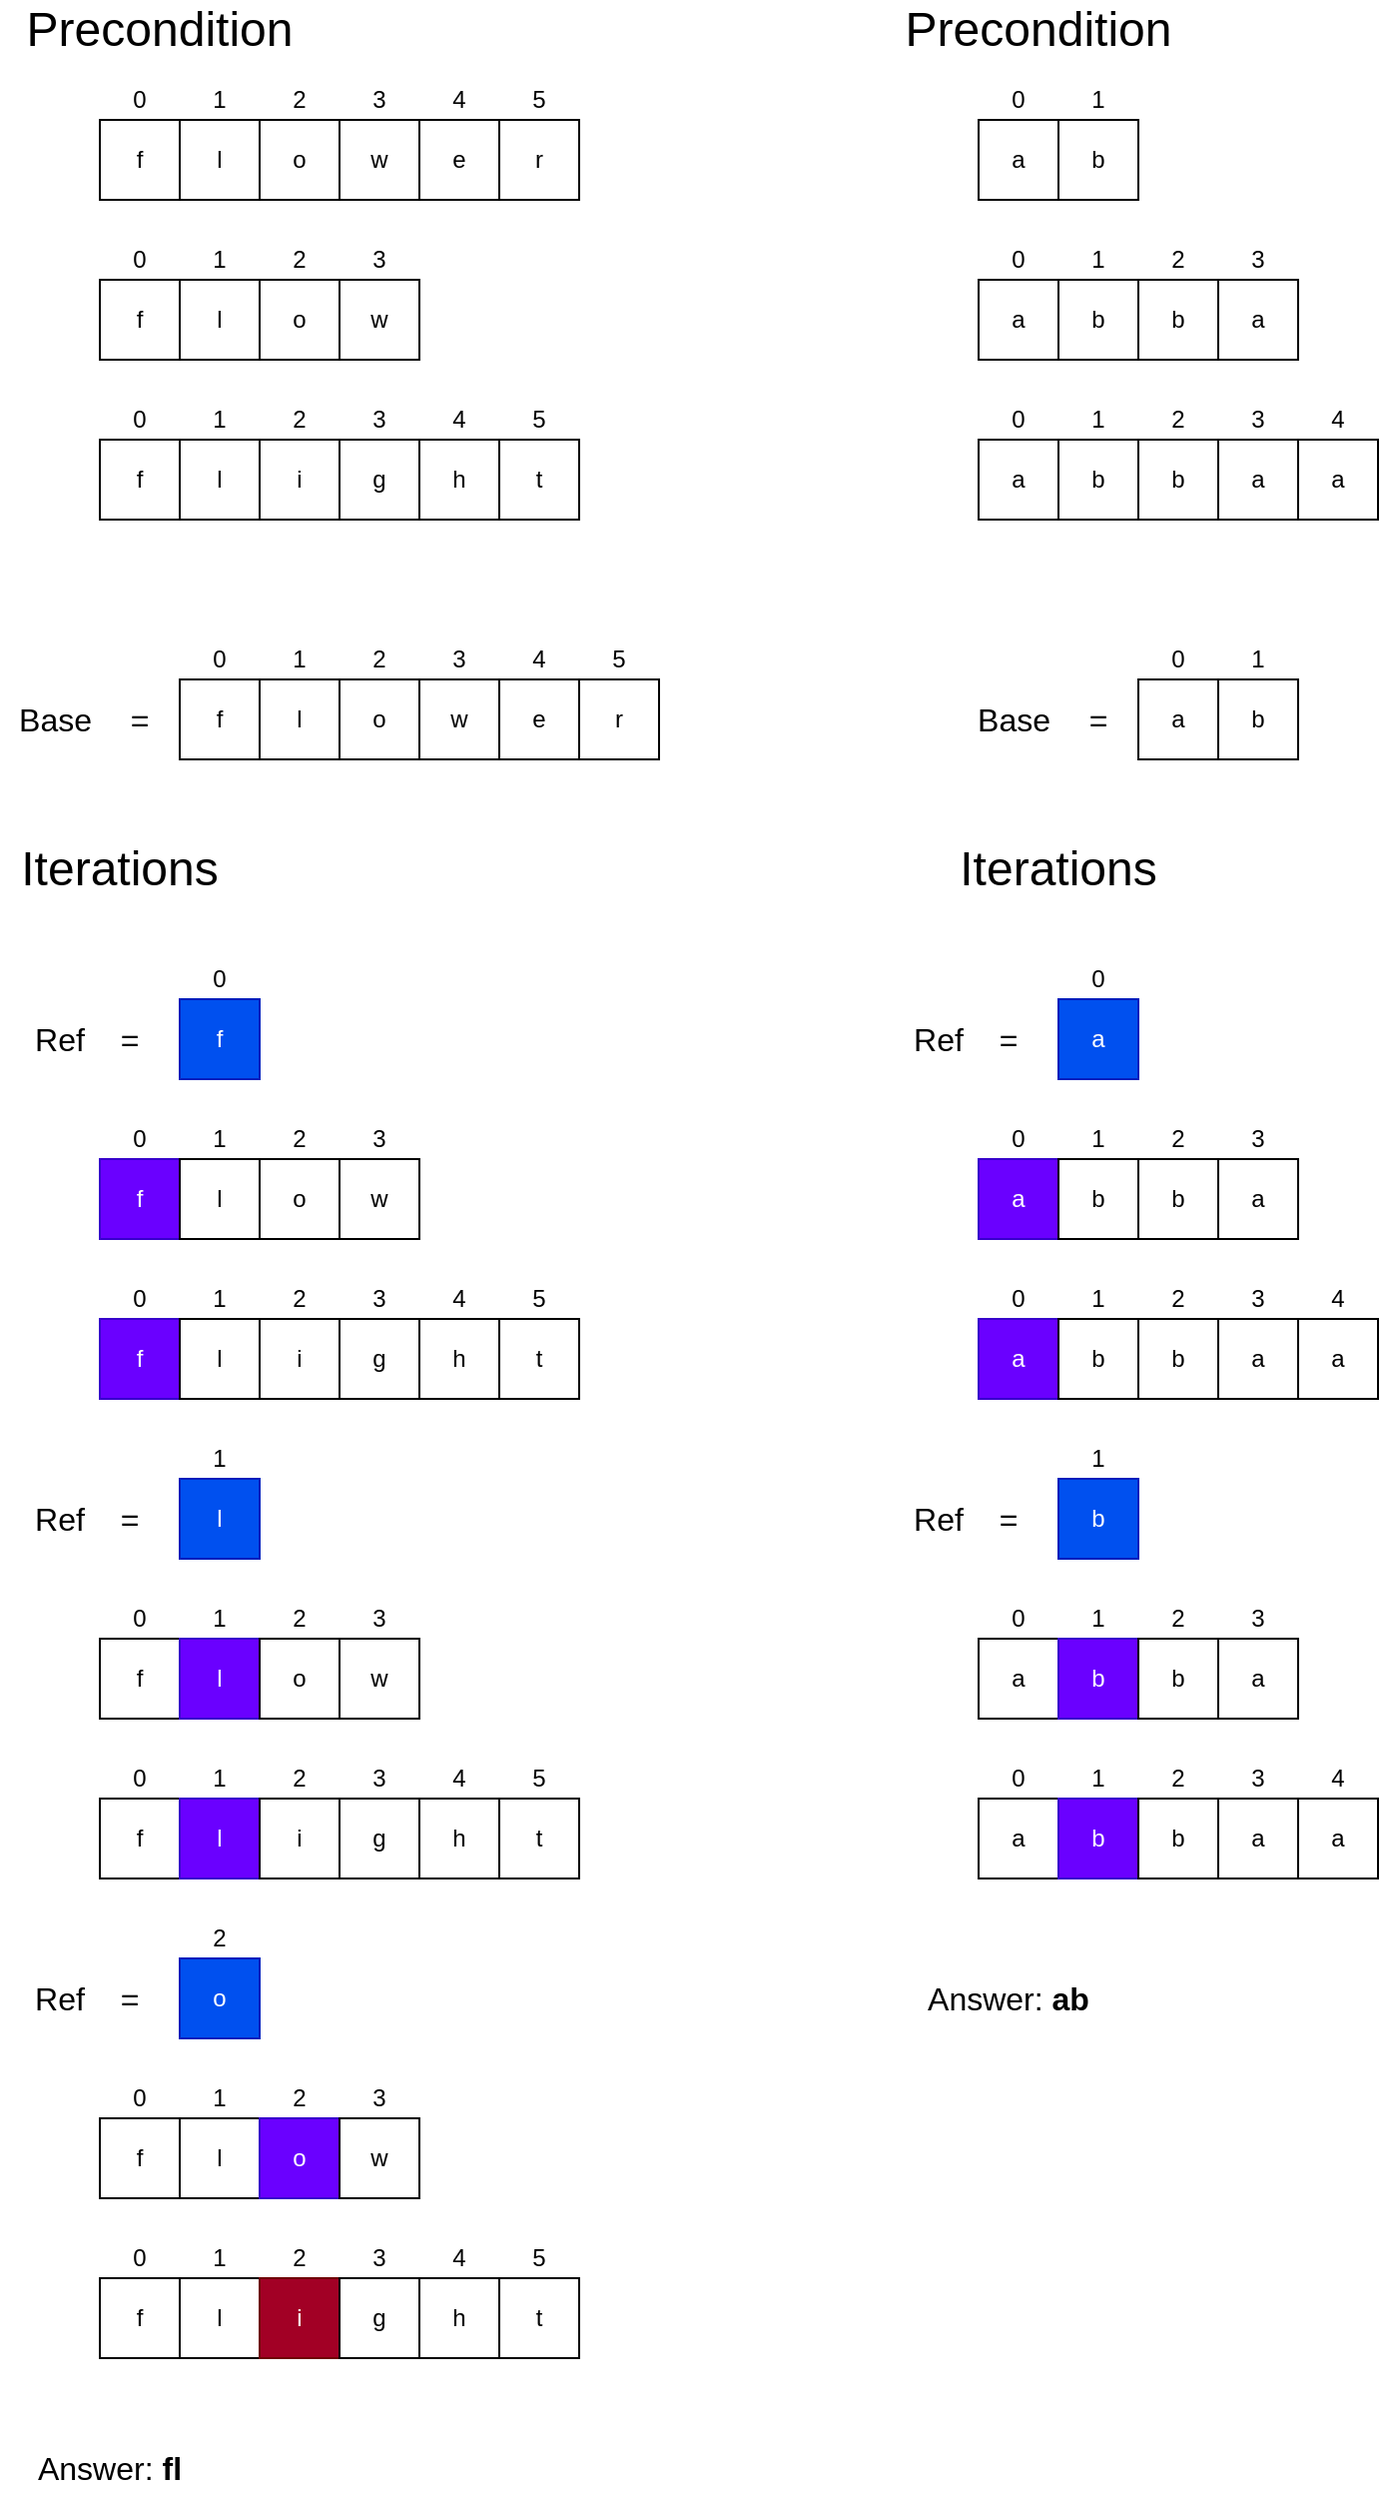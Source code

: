 <mxfile version="21.6.5" type="device">
  <diagram name="Page-1" id="6Na67LWV0MELjr47MTBg">
    <mxGraphModel dx="1943" dy="1204" grid="1" gridSize="10" guides="1" tooltips="1" connect="1" arrows="1" fold="1" page="1" pageScale="1" pageWidth="850" pageHeight="1100" math="0" shadow="0">
      <root>
        <mxCell id="0" />
        <mxCell id="1" parent="0" />
        <mxCell id="8J7csxlZRDV8EozmcMYc-1" value="f" style="rounded=0;whiteSpace=wrap;html=1;" vertex="1" parent="1">
          <mxGeometry x="80" y="80" width="40" height="40" as="geometry" />
        </mxCell>
        <mxCell id="8J7csxlZRDV8EozmcMYc-2" value="l" style="rounded=0;whiteSpace=wrap;html=1;" vertex="1" parent="1">
          <mxGeometry x="120" y="80" width="40" height="40" as="geometry" />
        </mxCell>
        <mxCell id="8J7csxlZRDV8EozmcMYc-3" value="o" style="rounded=0;whiteSpace=wrap;html=1;" vertex="1" parent="1">
          <mxGeometry x="160" y="80" width="40" height="40" as="geometry" />
        </mxCell>
        <mxCell id="8J7csxlZRDV8EozmcMYc-4" value="w" style="rounded=0;whiteSpace=wrap;html=1;" vertex="1" parent="1">
          <mxGeometry x="200" y="80" width="40" height="40" as="geometry" />
        </mxCell>
        <mxCell id="8J7csxlZRDV8EozmcMYc-5" value="e" style="rounded=0;whiteSpace=wrap;html=1;" vertex="1" parent="1">
          <mxGeometry x="240" y="80" width="40" height="40" as="geometry" />
        </mxCell>
        <mxCell id="8J7csxlZRDV8EozmcMYc-6" value="r" style="rounded=0;whiteSpace=wrap;html=1;" vertex="1" parent="1">
          <mxGeometry x="280" y="80" width="40" height="40" as="geometry" />
        </mxCell>
        <mxCell id="8J7csxlZRDV8EozmcMYc-7" value="f" style="rounded=0;whiteSpace=wrap;html=1;" vertex="1" parent="1">
          <mxGeometry x="80" y="160" width="40" height="40" as="geometry" />
        </mxCell>
        <mxCell id="8J7csxlZRDV8EozmcMYc-8" value="l" style="rounded=0;whiteSpace=wrap;html=1;" vertex="1" parent="1">
          <mxGeometry x="120" y="160" width="40" height="40" as="geometry" />
        </mxCell>
        <mxCell id="8J7csxlZRDV8EozmcMYc-9" value="o" style="rounded=0;whiteSpace=wrap;html=1;" vertex="1" parent="1">
          <mxGeometry x="160" y="160" width="40" height="40" as="geometry" />
        </mxCell>
        <mxCell id="8J7csxlZRDV8EozmcMYc-10" value="w" style="rounded=0;whiteSpace=wrap;html=1;" vertex="1" parent="1">
          <mxGeometry x="200" y="160" width="40" height="40" as="geometry" />
        </mxCell>
        <mxCell id="8J7csxlZRDV8EozmcMYc-11" value="f" style="rounded=0;whiteSpace=wrap;html=1;" vertex="1" parent="1">
          <mxGeometry x="80" y="240" width="40" height="40" as="geometry" />
        </mxCell>
        <mxCell id="8J7csxlZRDV8EozmcMYc-12" value="l" style="rounded=0;whiteSpace=wrap;html=1;" vertex="1" parent="1">
          <mxGeometry x="120" y="240" width="40" height="40" as="geometry" />
        </mxCell>
        <mxCell id="8J7csxlZRDV8EozmcMYc-13" value="i" style="rounded=0;whiteSpace=wrap;html=1;" vertex="1" parent="1">
          <mxGeometry x="160" y="240" width="40" height="40" as="geometry" />
        </mxCell>
        <mxCell id="8J7csxlZRDV8EozmcMYc-14" value="g" style="rounded=0;whiteSpace=wrap;html=1;" vertex="1" parent="1">
          <mxGeometry x="200" y="240" width="40" height="40" as="geometry" />
        </mxCell>
        <mxCell id="8J7csxlZRDV8EozmcMYc-15" value="h" style="rounded=0;whiteSpace=wrap;html=1;" vertex="1" parent="1">
          <mxGeometry x="240" y="240" width="40" height="40" as="geometry" />
        </mxCell>
        <mxCell id="8J7csxlZRDV8EozmcMYc-16" value="t" style="rounded=0;whiteSpace=wrap;html=1;" vertex="1" parent="1">
          <mxGeometry x="280" y="240" width="40" height="40" as="geometry" />
        </mxCell>
        <mxCell id="8J7csxlZRDV8EozmcMYc-17" value="0" style="text;html=1;strokeColor=none;fillColor=none;align=center;verticalAlign=middle;whiteSpace=wrap;rounded=0;" vertex="1" parent="1">
          <mxGeometry x="80" y="60" width="40" height="20" as="geometry" />
        </mxCell>
        <mxCell id="8J7csxlZRDV8EozmcMYc-19" value="1" style="text;html=1;strokeColor=none;fillColor=none;align=center;verticalAlign=middle;whiteSpace=wrap;rounded=0;" vertex="1" parent="1">
          <mxGeometry x="120" y="60" width="40" height="20" as="geometry" />
        </mxCell>
        <mxCell id="8J7csxlZRDV8EozmcMYc-20" value="2" style="text;html=1;strokeColor=none;fillColor=none;align=center;verticalAlign=middle;whiteSpace=wrap;rounded=0;" vertex="1" parent="1">
          <mxGeometry x="160" y="60" width="40" height="20" as="geometry" />
        </mxCell>
        <mxCell id="8J7csxlZRDV8EozmcMYc-21" value="3" style="text;html=1;strokeColor=none;fillColor=none;align=center;verticalAlign=middle;whiteSpace=wrap;rounded=0;" vertex="1" parent="1">
          <mxGeometry x="200" y="60" width="40" height="20" as="geometry" />
        </mxCell>
        <mxCell id="8J7csxlZRDV8EozmcMYc-22" value="4" style="text;html=1;strokeColor=none;fillColor=none;align=center;verticalAlign=middle;whiteSpace=wrap;rounded=0;" vertex="1" parent="1">
          <mxGeometry x="240" y="60" width="40" height="20" as="geometry" />
        </mxCell>
        <mxCell id="8J7csxlZRDV8EozmcMYc-23" value="5" style="text;html=1;strokeColor=none;fillColor=none;align=center;verticalAlign=middle;whiteSpace=wrap;rounded=0;" vertex="1" parent="1">
          <mxGeometry x="280" y="60" width="40" height="20" as="geometry" />
        </mxCell>
        <mxCell id="8J7csxlZRDV8EozmcMYc-24" value="0" style="text;html=1;strokeColor=none;fillColor=none;align=center;verticalAlign=middle;whiteSpace=wrap;rounded=0;" vertex="1" parent="1">
          <mxGeometry x="80" y="140" width="40" height="20" as="geometry" />
        </mxCell>
        <mxCell id="8J7csxlZRDV8EozmcMYc-25" value="1" style="text;html=1;strokeColor=none;fillColor=none;align=center;verticalAlign=middle;whiteSpace=wrap;rounded=0;" vertex="1" parent="1">
          <mxGeometry x="120" y="140" width="40" height="20" as="geometry" />
        </mxCell>
        <mxCell id="8J7csxlZRDV8EozmcMYc-26" value="2" style="text;html=1;strokeColor=none;fillColor=none;align=center;verticalAlign=middle;whiteSpace=wrap;rounded=0;" vertex="1" parent="1">
          <mxGeometry x="160" y="140" width="40" height="20" as="geometry" />
        </mxCell>
        <mxCell id="8J7csxlZRDV8EozmcMYc-27" value="3" style="text;html=1;strokeColor=none;fillColor=none;align=center;verticalAlign=middle;whiteSpace=wrap;rounded=0;" vertex="1" parent="1">
          <mxGeometry x="200" y="140" width="40" height="20" as="geometry" />
        </mxCell>
        <mxCell id="8J7csxlZRDV8EozmcMYc-29" value="0" style="text;html=1;strokeColor=none;fillColor=none;align=center;verticalAlign=middle;whiteSpace=wrap;rounded=0;" vertex="1" parent="1">
          <mxGeometry x="80" y="220" width="40" height="20" as="geometry" />
        </mxCell>
        <mxCell id="8J7csxlZRDV8EozmcMYc-30" value="1" style="text;html=1;strokeColor=none;fillColor=none;align=center;verticalAlign=middle;whiteSpace=wrap;rounded=0;" vertex="1" parent="1">
          <mxGeometry x="120" y="220" width="40" height="20" as="geometry" />
        </mxCell>
        <mxCell id="8J7csxlZRDV8EozmcMYc-31" value="2" style="text;html=1;strokeColor=none;fillColor=none;align=center;verticalAlign=middle;whiteSpace=wrap;rounded=0;" vertex="1" parent="1">
          <mxGeometry x="160" y="220" width="40" height="20" as="geometry" />
        </mxCell>
        <mxCell id="8J7csxlZRDV8EozmcMYc-32" value="3" style="text;html=1;strokeColor=none;fillColor=none;align=center;verticalAlign=middle;whiteSpace=wrap;rounded=0;" vertex="1" parent="1">
          <mxGeometry x="200" y="220" width="40" height="20" as="geometry" />
        </mxCell>
        <mxCell id="8J7csxlZRDV8EozmcMYc-33" value="4" style="text;html=1;strokeColor=none;fillColor=none;align=center;verticalAlign=middle;whiteSpace=wrap;rounded=0;" vertex="1" parent="1">
          <mxGeometry x="240" y="220" width="40" height="20" as="geometry" />
        </mxCell>
        <mxCell id="8J7csxlZRDV8EozmcMYc-34" value="5" style="text;html=1;strokeColor=none;fillColor=none;align=center;verticalAlign=middle;whiteSpace=wrap;rounded=0;" vertex="1" parent="1">
          <mxGeometry x="280" y="220" width="40" height="20" as="geometry" />
        </mxCell>
        <mxCell id="8J7csxlZRDV8EozmcMYc-35" value="Precondition" style="text;html=1;strokeColor=none;fillColor=none;align=center;verticalAlign=middle;whiteSpace=wrap;rounded=0;fontSize=24;" vertex="1" parent="1">
          <mxGeometry x="80" y="20" width="60" height="30" as="geometry" />
        </mxCell>
        <mxCell id="8J7csxlZRDV8EozmcMYc-36" value="Base&amp;nbsp;" style="text;html=1;strokeColor=none;fillColor=none;align=center;verticalAlign=middle;whiteSpace=wrap;rounded=0;fontSize=16;" vertex="1" parent="1">
          <mxGeometry x="30" y="365" width="60" height="30" as="geometry" />
        </mxCell>
        <mxCell id="8J7csxlZRDV8EozmcMYc-37" value="f" style="rounded=0;whiteSpace=wrap;html=1;" vertex="1" parent="1">
          <mxGeometry x="120" y="360" width="40" height="40" as="geometry" />
        </mxCell>
        <mxCell id="8J7csxlZRDV8EozmcMYc-38" value="l" style="rounded=0;whiteSpace=wrap;html=1;" vertex="1" parent="1">
          <mxGeometry x="160" y="360" width="40" height="40" as="geometry" />
        </mxCell>
        <mxCell id="8J7csxlZRDV8EozmcMYc-39" value="o" style="rounded=0;whiteSpace=wrap;html=1;" vertex="1" parent="1">
          <mxGeometry x="200" y="360" width="40" height="40" as="geometry" />
        </mxCell>
        <mxCell id="8J7csxlZRDV8EozmcMYc-40" value="w" style="rounded=0;whiteSpace=wrap;html=1;" vertex="1" parent="1">
          <mxGeometry x="240" y="360" width="40" height="40" as="geometry" />
        </mxCell>
        <mxCell id="8J7csxlZRDV8EozmcMYc-41" value="e" style="rounded=0;whiteSpace=wrap;html=1;" vertex="1" parent="1">
          <mxGeometry x="280" y="360" width="40" height="40" as="geometry" />
        </mxCell>
        <mxCell id="8J7csxlZRDV8EozmcMYc-42" value="r" style="rounded=0;whiteSpace=wrap;html=1;" vertex="1" parent="1">
          <mxGeometry x="320" y="360" width="40" height="40" as="geometry" />
        </mxCell>
        <mxCell id="8J7csxlZRDV8EozmcMYc-43" value="0" style="text;html=1;strokeColor=none;fillColor=none;align=center;verticalAlign=middle;whiteSpace=wrap;rounded=0;" vertex="1" parent="1">
          <mxGeometry x="120" y="340" width="40" height="20" as="geometry" />
        </mxCell>
        <mxCell id="8J7csxlZRDV8EozmcMYc-44" value="1" style="text;html=1;strokeColor=none;fillColor=none;align=center;verticalAlign=middle;whiteSpace=wrap;rounded=0;" vertex="1" parent="1">
          <mxGeometry x="160" y="340" width="40" height="20" as="geometry" />
        </mxCell>
        <mxCell id="8J7csxlZRDV8EozmcMYc-45" value="2" style="text;html=1;strokeColor=none;fillColor=none;align=center;verticalAlign=middle;whiteSpace=wrap;rounded=0;" vertex="1" parent="1">
          <mxGeometry x="200" y="340" width="40" height="20" as="geometry" />
        </mxCell>
        <mxCell id="8J7csxlZRDV8EozmcMYc-46" value="3" style="text;html=1;strokeColor=none;fillColor=none;align=center;verticalAlign=middle;whiteSpace=wrap;rounded=0;" vertex="1" parent="1">
          <mxGeometry x="240" y="340" width="40" height="20" as="geometry" />
        </mxCell>
        <mxCell id="8J7csxlZRDV8EozmcMYc-47" value="4" style="text;html=1;strokeColor=none;fillColor=none;align=center;verticalAlign=middle;whiteSpace=wrap;rounded=0;" vertex="1" parent="1">
          <mxGeometry x="280" y="340" width="40" height="20" as="geometry" />
        </mxCell>
        <mxCell id="8J7csxlZRDV8EozmcMYc-48" value="5" style="text;html=1;strokeColor=none;fillColor=none;align=center;verticalAlign=middle;whiteSpace=wrap;rounded=0;" vertex="1" parent="1">
          <mxGeometry x="320" y="340" width="40" height="20" as="geometry" />
        </mxCell>
        <mxCell id="8J7csxlZRDV8EozmcMYc-49" value="=" style="text;html=1;strokeColor=none;fillColor=none;align=center;verticalAlign=middle;whiteSpace=wrap;rounded=0;fontSize=16;" vertex="1" parent="1">
          <mxGeometry x="80" y="365" width="40" height="30" as="geometry" />
        </mxCell>
        <mxCell id="8J7csxlZRDV8EozmcMYc-50" value="Iterations" style="text;html=1;strokeColor=none;fillColor=none;align=center;verticalAlign=middle;whiteSpace=wrap;rounded=0;fontSize=24;" vertex="1" parent="1">
          <mxGeometry x="60" y="440" width="60" height="30" as="geometry" />
        </mxCell>
        <mxCell id="8J7csxlZRDV8EozmcMYc-51" value="f" style="rounded=0;whiteSpace=wrap;html=1;fillColor=#6a00ff;fontColor=#ffffff;strokeColor=#3700CC;" vertex="1" parent="1">
          <mxGeometry x="80" y="600" width="40" height="40" as="geometry" />
        </mxCell>
        <mxCell id="8J7csxlZRDV8EozmcMYc-52" value="l" style="rounded=0;whiteSpace=wrap;html=1;" vertex="1" parent="1">
          <mxGeometry x="120" y="600" width="40" height="40" as="geometry" />
        </mxCell>
        <mxCell id="8J7csxlZRDV8EozmcMYc-53" value="o" style="rounded=0;whiteSpace=wrap;html=1;" vertex="1" parent="1">
          <mxGeometry x="160" y="600" width="40" height="40" as="geometry" />
        </mxCell>
        <mxCell id="8J7csxlZRDV8EozmcMYc-54" value="w" style="rounded=0;whiteSpace=wrap;html=1;" vertex="1" parent="1">
          <mxGeometry x="200" y="600" width="40" height="40" as="geometry" />
        </mxCell>
        <mxCell id="8J7csxlZRDV8EozmcMYc-55" value="f" style="rounded=0;whiteSpace=wrap;html=1;fillColor=#6a00ff;fontColor=#ffffff;strokeColor=#3700CC;" vertex="1" parent="1">
          <mxGeometry x="80" y="680" width="40" height="40" as="geometry" />
        </mxCell>
        <mxCell id="8J7csxlZRDV8EozmcMYc-56" value="l" style="rounded=0;whiteSpace=wrap;html=1;" vertex="1" parent="1">
          <mxGeometry x="120" y="680" width="40" height="40" as="geometry" />
        </mxCell>
        <mxCell id="8J7csxlZRDV8EozmcMYc-57" value="i" style="rounded=0;whiteSpace=wrap;html=1;" vertex="1" parent="1">
          <mxGeometry x="160" y="680" width="40" height="40" as="geometry" />
        </mxCell>
        <mxCell id="8J7csxlZRDV8EozmcMYc-58" value="g" style="rounded=0;whiteSpace=wrap;html=1;" vertex="1" parent="1">
          <mxGeometry x="200" y="680" width="40" height="40" as="geometry" />
        </mxCell>
        <mxCell id="8J7csxlZRDV8EozmcMYc-59" value="h" style="rounded=0;whiteSpace=wrap;html=1;" vertex="1" parent="1">
          <mxGeometry x="240" y="680" width="40" height="40" as="geometry" />
        </mxCell>
        <mxCell id="8J7csxlZRDV8EozmcMYc-60" value="t" style="rounded=0;whiteSpace=wrap;html=1;" vertex="1" parent="1">
          <mxGeometry x="280" y="680" width="40" height="40" as="geometry" />
        </mxCell>
        <mxCell id="8J7csxlZRDV8EozmcMYc-61" value="0" style="text;html=1;align=center;verticalAlign=middle;whiteSpace=wrap;rounded=0;" vertex="1" parent="1">
          <mxGeometry x="80" y="580" width="40" height="20" as="geometry" />
        </mxCell>
        <mxCell id="8J7csxlZRDV8EozmcMYc-62" value="1" style="text;html=1;strokeColor=none;fillColor=none;align=center;verticalAlign=middle;whiteSpace=wrap;rounded=0;" vertex="1" parent="1">
          <mxGeometry x="120" y="580" width="40" height="20" as="geometry" />
        </mxCell>
        <mxCell id="8J7csxlZRDV8EozmcMYc-63" value="2" style="text;html=1;strokeColor=none;fillColor=none;align=center;verticalAlign=middle;whiteSpace=wrap;rounded=0;" vertex="1" parent="1">
          <mxGeometry x="160" y="580" width="40" height="20" as="geometry" />
        </mxCell>
        <mxCell id="8J7csxlZRDV8EozmcMYc-64" value="3" style="text;html=1;strokeColor=none;fillColor=none;align=center;verticalAlign=middle;whiteSpace=wrap;rounded=0;" vertex="1" parent="1">
          <mxGeometry x="200" y="580" width="40" height="20" as="geometry" />
        </mxCell>
        <mxCell id="8J7csxlZRDV8EozmcMYc-65" value="0" style="text;html=1;align=center;verticalAlign=middle;whiteSpace=wrap;rounded=0;" vertex="1" parent="1">
          <mxGeometry x="80" y="660" width="40" height="20" as="geometry" />
        </mxCell>
        <mxCell id="8J7csxlZRDV8EozmcMYc-66" value="1" style="text;html=1;strokeColor=none;fillColor=none;align=center;verticalAlign=middle;whiteSpace=wrap;rounded=0;" vertex="1" parent="1">
          <mxGeometry x="120" y="660" width="40" height="20" as="geometry" />
        </mxCell>
        <mxCell id="8J7csxlZRDV8EozmcMYc-67" value="2" style="text;html=1;strokeColor=none;fillColor=none;align=center;verticalAlign=middle;whiteSpace=wrap;rounded=0;" vertex="1" parent="1">
          <mxGeometry x="160" y="660" width="40" height="20" as="geometry" />
        </mxCell>
        <mxCell id="8J7csxlZRDV8EozmcMYc-68" value="3" style="text;html=1;strokeColor=none;fillColor=none;align=center;verticalAlign=middle;whiteSpace=wrap;rounded=0;" vertex="1" parent="1">
          <mxGeometry x="200" y="660" width="40" height="20" as="geometry" />
        </mxCell>
        <mxCell id="8J7csxlZRDV8EozmcMYc-69" value="4" style="text;html=1;strokeColor=none;fillColor=none;align=center;verticalAlign=middle;whiteSpace=wrap;rounded=0;" vertex="1" parent="1">
          <mxGeometry x="240" y="660" width="40" height="20" as="geometry" />
        </mxCell>
        <mxCell id="8J7csxlZRDV8EozmcMYc-70" value="5" style="text;html=1;strokeColor=none;fillColor=none;align=center;verticalAlign=middle;whiteSpace=wrap;rounded=0;" vertex="1" parent="1">
          <mxGeometry x="280" y="660" width="40" height="20" as="geometry" />
        </mxCell>
        <mxCell id="8J7csxlZRDV8EozmcMYc-71" value="f" style="rounded=0;whiteSpace=wrap;html=1;fillColor=#0050ef;fontColor=#ffffff;strokeColor=#001DBC;" vertex="1" parent="1">
          <mxGeometry x="120" y="520" width="40" height="40" as="geometry" />
        </mxCell>
        <mxCell id="8J7csxlZRDV8EozmcMYc-72" value="Ref" style="text;html=1;strokeColor=none;fillColor=none;align=center;verticalAlign=middle;whiteSpace=wrap;rounded=0;fontSize=16;" vertex="1" parent="1">
          <mxGeometry x="30" y="525" width="60" height="30" as="geometry" />
        </mxCell>
        <mxCell id="8J7csxlZRDV8EozmcMYc-73" value="=" style="text;html=1;strokeColor=none;fillColor=none;align=center;verticalAlign=middle;whiteSpace=wrap;rounded=0;fontSize=16;" vertex="1" parent="1">
          <mxGeometry x="70" y="525" width="50" height="30" as="geometry" />
        </mxCell>
        <mxCell id="8J7csxlZRDV8EozmcMYc-75" value="f" style="rounded=0;whiteSpace=wrap;html=1;" vertex="1" parent="1">
          <mxGeometry x="80" y="840" width="40" height="40" as="geometry" />
        </mxCell>
        <mxCell id="8J7csxlZRDV8EozmcMYc-76" value="l" style="rounded=0;whiteSpace=wrap;html=1;fillColor=#6a00ff;fontColor=#ffffff;strokeColor=#3700CC;" vertex="1" parent="1">
          <mxGeometry x="120" y="840" width="40" height="40" as="geometry" />
        </mxCell>
        <mxCell id="8J7csxlZRDV8EozmcMYc-77" value="o" style="rounded=0;whiteSpace=wrap;html=1;" vertex="1" parent="1">
          <mxGeometry x="160" y="840" width="40" height="40" as="geometry" />
        </mxCell>
        <mxCell id="8J7csxlZRDV8EozmcMYc-78" value="w" style="rounded=0;whiteSpace=wrap;html=1;" vertex="1" parent="1">
          <mxGeometry x="200" y="840" width="40" height="40" as="geometry" />
        </mxCell>
        <mxCell id="8J7csxlZRDV8EozmcMYc-79" value="f" style="rounded=0;whiteSpace=wrap;html=1;" vertex="1" parent="1">
          <mxGeometry x="80" y="920" width="40" height="40" as="geometry" />
        </mxCell>
        <mxCell id="8J7csxlZRDV8EozmcMYc-80" value="l" style="rounded=0;whiteSpace=wrap;html=1;fillColor=#6a00ff;fontColor=#ffffff;strokeColor=#3700CC;" vertex="1" parent="1">
          <mxGeometry x="120" y="920" width="40" height="40" as="geometry" />
        </mxCell>
        <mxCell id="8J7csxlZRDV8EozmcMYc-81" value="i" style="rounded=0;whiteSpace=wrap;html=1;" vertex="1" parent="1">
          <mxGeometry x="160" y="920" width="40" height="40" as="geometry" />
        </mxCell>
        <mxCell id="8J7csxlZRDV8EozmcMYc-82" value="g" style="rounded=0;whiteSpace=wrap;html=1;" vertex="1" parent="1">
          <mxGeometry x="200" y="920" width="40" height="40" as="geometry" />
        </mxCell>
        <mxCell id="8J7csxlZRDV8EozmcMYc-83" value="h" style="rounded=0;whiteSpace=wrap;html=1;" vertex="1" parent="1">
          <mxGeometry x="240" y="920" width="40" height="40" as="geometry" />
        </mxCell>
        <mxCell id="8J7csxlZRDV8EozmcMYc-84" value="t" style="rounded=0;whiteSpace=wrap;html=1;" vertex="1" parent="1">
          <mxGeometry x="280" y="920" width="40" height="40" as="geometry" />
        </mxCell>
        <mxCell id="8J7csxlZRDV8EozmcMYc-85" value="0" style="text;html=1;align=center;verticalAlign=middle;whiteSpace=wrap;rounded=0;" vertex="1" parent="1">
          <mxGeometry x="80" y="820" width="40" height="20" as="geometry" />
        </mxCell>
        <mxCell id="8J7csxlZRDV8EozmcMYc-86" value="1" style="text;html=1;strokeColor=none;fillColor=none;align=center;verticalAlign=middle;whiteSpace=wrap;rounded=0;" vertex="1" parent="1">
          <mxGeometry x="120" y="820" width="40" height="20" as="geometry" />
        </mxCell>
        <mxCell id="8J7csxlZRDV8EozmcMYc-87" value="2" style="text;html=1;strokeColor=none;fillColor=none;align=center;verticalAlign=middle;whiteSpace=wrap;rounded=0;" vertex="1" parent="1">
          <mxGeometry x="160" y="820" width="40" height="20" as="geometry" />
        </mxCell>
        <mxCell id="8J7csxlZRDV8EozmcMYc-88" value="3" style="text;html=1;strokeColor=none;fillColor=none;align=center;verticalAlign=middle;whiteSpace=wrap;rounded=0;" vertex="1" parent="1">
          <mxGeometry x="200" y="820" width="40" height="20" as="geometry" />
        </mxCell>
        <mxCell id="8J7csxlZRDV8EozmcMYc-89" value="0" style="text;html=1;align=center;verticalAlign=middle;whiteSpace=wrap;rounded=0;" vertex="1" parent="1">
          <mxGeometry x="80" y="900" width="40" height="20" as="geometry" />
        </mxCell>
        <mxCell id="8J7csxlZRDV8EozmcMYc-90" value="1" style="text;html=1;strokeColor=none;fillColor=none;align=center;verticalAlign=middle;whiteSpace=wrap;rounded=0;" vertex="1" parent="1">
          <mxGeometry x="120" y="900" width="40" height="20" as="geometry" />
        </mxCell>
        <mxCell id="8J7csxlZRDV8EozmcMYc-91" value="2" style="text;html=1;strokeColor=none;fillColor=none;align=center;verticalAlign=middle;whiteSpace=wrap;rounded=0;" vertex="1" parent="1">
          <mxGeometry x="160" y="900" width="40" height="20" as="geometry" />
        </mxCell>
        <mxCell id="8J7csxlZRDV8EozmcMYc-92" value="3" style="text;html=1;strokeColor=none;fillColor=none;align=center;verticalAlign=middle;whiteSpace=wrap;rounded=0;" vertex="1" parent="1">
          <mxGeometry x="200" y="900" width="40" height="20" as="geometry" />
        </mxCell>
        <mxCell id="8J7csxlZRDV8EozmcMYc-93" value="4" style="text;html=1;strokeColor=none;fillColor=none;align=center;verticalAlign=middle;whiteSpace=wrap;rounded=0;" vertex="1" parent="1">
          <mxGeometry x="240" y="900" width="40" height="20" as="geometry" />
        </mxCell>
        <mxCell id="8J7csxlZRDV8EozmcMYc-94" value="5" style="text;html=1;strokeColor=none;fillColor=none;align=center;verticalAlign=middle;whiteSpace=wrap;rounded=0;" vertex="1" parent="1">
          <mxGeometry x="280" y="900" width="40" height="20" as="geometry" />
        </mxCell>
        <mxCell id="8J7csxlZRDV8EozmcMYc-95" value="l" style="rounded=0;whiteSpace=wrap;html=1;fillColor=#0050ef;strokeColor=#001DBC;fontColor=#ffffff;" vertex="1" parent="1">
          <mxGeometry x="120" y="760" width="40" height="40" as="geometry" />
        </mxCell>
        <mxCell id="8J7csxlZRDV8EozmcMYc-96" value="Ref" style="text;html=1;strokeColor=none;fillColor=none;align=center;verticalAlign=middle;whiteSpace=wrap;rounded=0;fontSize=16;" vertex="1" parent="1">
          <mxGeometry x="30" y="765" width="60" height="30" as="geometry" />
        </mxCell>
        <mxCell id="8J7csxlZRDV8EozmcMYc-97" value="=" style="text;html=1;strokeColor=none;fillColor=none;align=center;verticalAlign=middle;whiteSpace=wrap;rounded=0;fontSize=16;" vertex="1" parent="1">
          <mxGeometry x="70" y="765" width="50" height="30" as="geometry" />
        </mxCell>
        <mxCell id="8J7csxlZRDV8EozmcMYc-98" value="0" style="text;html=1;strokeColor=none;fillColor=none;align=center;verticalAlign=middle;whiteSpace=wrap;rounded=0;" vertex="1" parent="1">
          <mxGeometry x="120" y="500" width="40" height="20" as="geometry" />
        </mxCell>
        <mxCell id="8J7csxlZRDV8EozmcMYc-99" value="1" style="text;html=1;strokeColor=none;fillColor=none;align=center;verticalAlign=middle;whiteSpace=wrap;rounded=0;" vertex="1" parent="1">
          <mxGeometry x="120" y="740" width="40" height="20" as="geometry" />
        </mxCell>
        <mxCell id="8J7csxlZRDV8EozmcMYc-100" value="f" style="rounded=0;whiteSpace=wrap;html=1;" vertex="1" parent="1">
          <mxGeometry x="80" y="1080" width="40" height="40" as="geometry" />
        </mxCell>
        <mxCell id="8J7csxlZRDV8EozmcMYc-101" value="l" style="rounded=0;whiteSpace=wrap;html=1;" vertex="1" parent="1">
          <mxGeometry x="120" y="1080" width="40" height="40" as="geometry" />
        </mxCell>
        <mxCell id="8J7csxlZRDV8EozmcMYc-102" value="o" style="rounded=0;whiteSpace=wrap;html=1;fillColor=#6a00ff;fontColor=#ffffff;strokeColor=#3700CC;" vertex="1" parent="1">
          <mxGeometry x="160" y="1080" width="40" height="40" as="geometry" />
        </mxCell>
        <mxCell id="8J7csxlZRDV8EozmcMYc-103" value="w" style="rounded=0;whiteSpace=wrap;html=1;" vertex="1" parent="1">
          <mxGeometry x="200" y="1080" width="40" height="40" as="geometry" />
        </mxCell>
        <mxCell id="8J7csxlZRDV8EozmcMYc-104" value="f" style="rounded=0;whiteSpace=wrap;html=1;" vertex="1" parent="1">
          <mxGeometry x="80" y="1160" width="40" height="40" as="geometry" />
        </mxCell>
        <mxCell id="8J7csxlZRDV8EozmcMYc-105" value="l" style="rounded=0;whiteSpace=wrap;html=1;" vertex="1" parent="1">
          <mxGeometry x="120" y="1160" width="40" height="40" as="geometry" />
        </mxCell>
        <mxCell id="8J7csxlZRDV8EozmcMYc-106" value="i" style="rounded=0;whiteSpace=wrap;html=1;fillColor=#a20025;fontColor=#ffffff;strokeColor=#6F0000;" vertex="1" parent="1">
          <mxGeometry x="160" y="1160" width="40" height="40" as="geometry" />
        </mxCell>
        <mxCell id="8J7csxlZRDV8EozmcMYc-107" value="g" style="rounded=0;whiteSpace=wrap;html=1;" vertex="1" parent="1">
          <mxGeometry x="200" y="1160" width="40" height="40" as="geometry" />
        </mxCell>
        <mxCell id="8J7csxlZRDV8EozmcMYc-108" value="h" style="rounded=0;whiteSpace=wrap;html=1;" vertex="1" parent="1">
          <mxGeometry x="240" y="1160" width="40" height="40" as="geometry" />
        </mxCell>
        <mxCell id="8J7csxlZRDV8EozmcMYc-109" value="t" style="rounded=0;whiteSpace=wrap;html=1;" vertex="1" parent="1">
          <mxGeometry x="280" y="1160" width="40" height="40" as="geometry" />
        </mxCell>
        <mxCell id="8J7csxlZRDV8EozmcMYc-110" value="0" style="text;html=1;align=center;verticalAlign=middle;whiteSpace=wrap;rounded=0;" vertex="1" parent="1">
          <mxGeometry x="80" y="1060" width="40" height="20" as="geometry" />
        </mxCell>
        <mxCell id="8J7csxlZRDV8EozmcMYc-111" value="1" style="text;html=1;strokeColor=none;fillColor=none;align=center;verticalAlign=middle;whiteSpace=wrap;rounded=0;" vertex="1" parent="1">
          <mxGeometry x="120" y="1060" width="40" height="20" as="geometry" />
        </mxCell>
        <mxCell id="8J7csxlZRDV8EozmcMYc-112" value="2" style="text;html=1;strokeColor=none;fillColor=none;align=center;verticalAlign=middle;whiteSpace=wrap;rounded=0;" vertex="1" parent="1">
          <mxGeometry x="160" y="1060" width="40" height="20" as="geometry" />
        </mxCell>
        <mxCell id="8J7csxlZRDV8EozmcMYc-113" value="3" style="text;html=1;strokeColor=none;fillColor=none;align=center;verticalAlign=middle;whiteSpace=wrap;rounded=0;" vertex="1" parent="1">
          <mxGeometry x="200" y="1060" width="40" height="20" as="geometry" />
        </mxCell>
        <mxCell id="8J7csxlZRDV8EozmcMYc-114" value="0" style="text;html=1;align=center;verticalAlign=middle;whiteSpace=wrap;rounded=0;" vertex="1" parent="1">
          <mxGeometry x="80" y="1140" width="40" height="20" as="geometry" />
        </mxCell>
        <mxCell id="8J7csxlZRDV8EozmcMYc-115" value="1" style="text;html=1;strokeColor=none;fillColor=none;align=center;verticalAlign=middle;whiteSpace=wrap;rounded=0;" vertex="1" parent="1">
          <mxGeometry x="120" y="1140" width="40" height="20" as="geometry" />
        </mxCell>
        <mxCell id="8J7csxlZRDV8EozmcMYc-116" value="2" style="text;html=1;strokeColor=none;fillColor=none;align=center;verticalAlign=middle;whiteSpace=wrap;rounded=0;" vertex="1" parent="1">
          <mxGeometry x="160" y="1140" width="40" height="20" as="geometry" />
        </mxCell>
        <mxCell id="8J7csxlZRDV8EozmcMYc-117" value="3" style="text;html=1;strokeColor=none;fillColor=none;align=center;verticalAlign=middle;whiteSpace=wrap;rounded=0;" vertex="1" parent="1">
          <mxGeometry x="200" y="1140" width="40" height="20" as="geometry" />
        </mxCell>
        <mxCell id="8J7csxlZRDV8EozmcMYc-118" value="4" style="text;html=1;strokeColor=none;fillColor=none;align=center;verticalAlign=middle;whiteSpace=wrap;rounded=0;" vertex="1" parent="1">
          <mxGeometry x="240" y="1140" width="40" height="20" as="geometry" />
        </mxCell>
        <mxCell id="8J7csxlZRDV8EozmcMYc-119" value="5" style="text;html=1;strokeColor=none;fillColor=none;align=center;verticalAlign=middle;whiteSpace=wrap;rounded=0;" vertex="1" parent="1">
          <mxGeometry x="280" y="1140" width="40" height="20" as="geometry" />
        </mxCell>
        <mxCell id="8J7csxlZRDV8EozmcMYc-120" value="o" style="rounded=0;whiteSpace=wrap;html=1;fillColor=#0050ef;strokeColor=#001DBC;fontColor=#ffffff;" vertex="1" parent="1">
          <mxGeometry x="120" y="1000" width="40" height="40" as="geometry" />
        </mxCell>
        <mxCell id="8J7csxlZRDV8EozmcMYc-121" value="Ref" style="text;html=1;strokeColor=none;fillColor=none;align=center;verticalAlign=middle;whiteSpace=wrap;rounded=0;fontSize=16;" vertex="1" parent="1">
          <mxGeometry x="30" y="1005" width="60" height="30" as="geometry" />
        </mxCell>
        <mxCell id="8J7csxlZRDV8EozmcMYc-122" value="=" style="text;html=1;strokeColor=none;fillColor=none;align=center;verticalAlign=middle;whiteSpace=wrap;rounded=0;fontSize=16;" vertex="1" parent="1">
          <mxGeometry x="70" y="1005" width="50" height="30" as="geometry" />
        </mxCell>
        <mxCell id="8J7csxlZRDV8EozmcMYc-123" value="2" style="text;html=1;strokeColor=none;fillColor=none;align=center;verticalAlign=middle;whiteSpace=wrap;rounded=0;" vertex="1" parent="1">
          <mxGeometry x="120" y="980" width="40" height="20" as="geometry" />
        </mxCell>
        <mxCell id="8J7csxlZRDV8EozmcMYc-124" value="Answer: &lt;b&gt;fl&lt;/b&gt;" style="text;html=1;strokeColor=none;fillColor=none;align=center;verticalAlign=middle;whiteSpace=wrap;rounded=0;fontSize=16;" vertex="1" parent="1">
          <mxGeometry x="40" y="1240" width="90" height="30" as="geometry" />
        </mxCell>
        <mxCell id="8J7csxlZRDV8EozmcMYc-125" value="a" style="rounded=0;whiteSpace=wrap;html=1;" vertex="1" parent="1">
          <mxGeometry x="520" y="80" width="40" height="40" as="geometry" />
        </mxCell>
        <mxCell id="8J7csxlZRDV8EozmcMYc-126" value="b" style="rounded=0;whiteSpace=wrap;html=1;" vertex="1" parent="1">
          <mxGeometry x="560" y="80" width="40" height="40" as="geometry" />
        </mxCell>
        <mxCell id="8J7csxlZRDV8EozmcMYc-131" value="a" style="rounded=0;whiteSpace=wrap;html=1;" vertex="1" parent="1">
          <mxGeometry x="520" y="160" width="40" height="40" as="geometry" />
        </mxCell>
        <mxCell id="8J7csxlZRDV8EozmcMYc-132" value="b" style="rounded=0;whiteSpace=wrap;html=1;" vertex="1" parent="1">
          <mxGeometry x="560" y="160" width="40" height="40" as="geometry" />
        </mxCell>
        <mxCell id="8J7csxlZRDV8EozmcMYc-133" value="b" style="rounded=0;whiteSpace=wrap;html=1;" vertex="1" parent="1">
          <mxGeometry x="600" y="160" width="40" height="40" as="geometry" />
        </mxCell>
        <mxCell id="8J7csxlZRDV8EozmcMYc-134" value="a" style="rounded=0;whiteSpace=wrap;html=1;" vertex="1" parent="1">
          <mxGeometry x="640" y="160" width="40" height="40" as="geometry" />
        </mxCell>
        <mxCell id="8J7csxlZRDV8EozmcMYc-135" value="a" style="rounded=0;whiteSpace=wrap;html=1;" vertex="1" parent="1">
          <mxGeometry x="520" y="240" width="40" height="40" as="geometry" />
        </mxCell>
        <mxCell id="8J7csxlZRDV8EozmcMYc-136" value="b" style="rounded=0;whiteSpace=wrap;html=1;" vertex="1" parent="1">
          <mxGeometry x="560" y="240" width="40" height="40" as="geometry" />
        </mxCell>
        <mxCell id="8J7csxlZRDV8EozmcMYc-137" value="b" style="rounded=0;whiteSpace=wrap;html=1;" vertex="1" parent="1">
          <mxGeometry x="600" y="240" width="40" height="40" as="geometry" />
        </mxCell>
        <mxCell id="8J7csxlZRDV8EozmcMYc-138" value="a" style="rounded=0;whiteSpace=wrap;html=1;" vertex="1" parent="1">
          <mxGeometry x="640" y="240" width="40" height="40" as="geometry" />
        </mxCell>
        <mxCell id="8J7csxlZRDV8EozmcMYc-139" value="a" style="rounded=0;whiteSpace=wrap;html=1;" vertex="1" parent="1">
          <mxGeometry x="680" y="240" width="40" height="40" as="geometry" />
        </mxCell>
        <mxCell id="8J7csxlZRDV8EozmcMYc-141" value="0" style="text;html=1;strokeColor=none;fillColor=none;align=center;verticalAlign=middle;whiteSpace=wrap;rounded=0;" vertex="1" parent="1">
          <mxGeometry x="520" y="60" width="40" height="20" as="geometry" />
        </mxCell>
        <mxCell id="8J7csxlZRDV8EozmcMYc-142" value="1" style="text;html=1;strokeColor=none;fillColor=none;align=center;verticalAlign=middle;whiteSpace=wrap;rounded=0;" vertex="1" parent="1">
          <mxGeometry x="560" y="60" width="40" height="20" as="geometry" />
        </mxCell>
        <mxCell id="8J7csxlZRDV8EozmcMYc-147" value="0" style="text;html=1;strokeColor=none;fillColor=none;align=center;verticalAlign=middle;whiteSpace=wrap;rounded=0;" vertex="1" parent="1">
          <mxGeometry x="520" y="140" width="40" height="20" as="geometry" />
        </mxCell>
        <mxCell id="8J7csxlZRDV8EozmcMYc-148" value="1" style="text;html=1;strokeColor=none;fillColor=none;align=center;verticalAlign=middle;whiteSpace=wrap;rounded=0;" vertex="1" parent="1">
          <mxGeometry x="560" y="140" width="40" height="20" as="geometry" />
        </mxCell>
        <mxCell id="8J7csxlZRDV8EozmcMYc-149" value="2" style="text;html=1;strokeColor=none;fillColor=none;align=center;verticalAlign=middle;whiteSpace=wrap;rounded=0;" vertex="1" parent="1">
          <mxGeometry x="600" y="140" width="40" height="20" as="geometry" />
        </mxCell>
        <mxCell id="8J7csxlZRDV8EozmcMYc-150" value="3" style="text;html=1;strokeColor=none;fillColor=none;align=center;verticalAlign=middle;whiteSpace=wrap;rounded=0;" vertex="1" parent="1">
          <mxGeometry x="640" y="140" width="40" height="20" as="geometry" />
        </mxCell>
        <mxCell id="8J7csxlZRDV8EozmcMYc-151" value="0" style="text;html=1;strokeColor=none;fillColor=none;align=center;verticalAlign=middle;whiteSpace=wrap;rounded=0;" vertex="1" parent="1">
          <mxGeometry x="520" y="220" width="40" height="20" as="geometry" />
        </mxCell>
        <mxCell id="8J7csxlZRDV8EozmcMYc-152" value="1" style="text;html=1;strokeColor=none;fillColor=none;align=center;verticalAlign=middle;whiteSpace=wrap;rounded=0;" vertex="1" parent="1">
          <mxGeometry x="560" y="220" width="40" height="20" as="geometry" />
        </mxCell>
        <mxCell id="8J7csxlZRDV8EozmcMYc-153" value="2" style="text;html=1;strokeColor=none;fillColor=none;align=center;verticalAlign=middle;whiteSpace=wrap;rounded=0;" vertex="1" parent="1">
          <mxGeometry x="600" y="220" width="40" height="20" as="geometry" />
        </mxCell>
        <mxCell id="8J7csxlZRDV8EozmcMYc-154" value="3" style="text;html=1;strokeColor=none;fillColor=none;align=center;verticalAlign=middle;whiteSpace=wrap;rounded=0;" vertex="1" parent="1">
          <mxGeometry x="640" y="220" width="40" height="20" as="geometry" />
        </mxCell>
        <mxCell id="8J7csxlZRDV8EozmcMYc-155" value="4" style="text;html=1;strokeColor=none;fillColor=none;align=center;verticalAlign=middle;whiteSpace=wrap;rounded=0;" vertex="1" parent="1">
          <mxGeometry x="680" y="220" width="40" height="20" as="geometry" />
        </mxCell>
        <mxCell id="8J7csxlZRDV8EozmcMYc-157" value="Precondition" style="text;html=1;strokeColor=none;fillColor=none;align=center;verticalAlign=middle;whiteSpace=wrap;rounded=0;fontSize=24;" vertex="1" parent="1">
          <mxGeometry x="520" y="20" width="60" height="30" as="geometry" />
        </mxCell>
        <mxCell id="8J7csxlZRDV8EozmcMYc-158" value="Base&amp;nbsp;" style="text;html=1;strokeColor=none;fillColor=none;align=center;verticalAlign=middle;whiteSpace=wrap;rounded=0;fontSize=16;" vertex="1" parent="1">
          <mxGeometry x="510" y="365" width="60" height="30" as="geometry" />
        </mxCell>
        <mxCell id="8J7csxlZRDV8EozmcMYc-159" value="=" style="text;html=1;strokeColor=none;fillColor=none;align=center;verticalAlign=middle;whiteSpace=wrap;rounded=0;fontSize=16;" vertex="1" parent="1">
          <mxGeometry x="560" y="365" width="40" height="30" as="geometry" />
        </mxCell>
        <mxCell id="8J7csxlZRDV8EozmcMYc-160" value="a" style="rounded=0;whiteSpace=wrap;html=1;" vertex="1" parent="1">
          <mxGeometry x="600" y="360" width="40" height="40" as="geometry" />
        </mxCell>
        <mxCell id="8J7csxlZRDV8EozmcMYc-161" value="b" style="rounded=0;whiteSpace=wrap;html=1;" vertex="1" parent="1">
          <mxGeometry x="640" y="360" width="40" height="40" as="geometry" />
        </mxCell>
        <mxCell id="8J7csxlZRDV8EozmcMYc-162" value="0" style="text;html=1;strokeColor=none;fillColor=none;align=center;verticalAlign=middle;whiteSpace=wrap;rounded=0;" vertex="1" parent="1">
          <mxGeometry x="600" y="340" width="40" height="20" as="geometry" />
        </mxCell>
        <mxCell id="8J7csxlZRDV8EozmcMYc-163" value="1" style="text;html=1;strokeColor=none;fillColor=none;align=center;verticalAlign=middle;whiteSpace=wrap;rounded=0;" vertex="1" parent="1">
          <mxGeometry x="640" y="340" width="40" height="20" as="geometry" />
        </mxCell>
        <mxCell id="8J7csxlZRDV8EozmcMYc-164" value="Iterations" style="text;html=1;strokeColor=none;fillColor=none;align=center;verticalAlign=middle;whiteSpace=wrap;rounded=0;fontSize=24;" vertex="1" parent="1">
          <mxGeometry x="530" y="440" width="60" height="30" as="geometry" />
        </mxCell>
        <mxCell id="8J7csxlZRDV8EozmcMYc-165" value="a" style="rounded=0;whiteSpace=wrap;html=1;fillColor=#0050ef;fontColor=#ffffff;strokeColor=#001DBC;" vertex="1" parent="1">
          <mxGeometry x="560" y="520" width="40" height="40" as="geometry" />
        </mxCell>
        <mxCell id="8J7csxlZRDV8EozmcMYc-166" value="Ref" style="text;html=1;strokeColor=none;fillColor=none;align=center;verticalAlign=middle;whiteSpace=wrap;rounded=0;fontSize=16;" vertex="1" parent="1">
          <mxGeometry x="470" y="525" width="60" height="30" as="geometry" />
        </mxCell>
        <mxCell id="8J7csxlZRDV8EozmcMYc-167" value="=" style="text;html=1;strokeColor=none;fillColor=none;align=center;verticalAlign=middle;whiteSpace=wrap;rounded=0;fontSize=16;" vertex="1" parent="1">
          <mxGeometry x="510" y="525" width="50" height="30" as="geometry" />
        </mxCell>
        <mxCell id="8J7csxlZRDV8EozmcMYc-168" value="0" style="text;html=1;strokeColor=none;fillColor=none;align=center;verticalAlign=middle;whiteSpace=wrap;rounded=0;" vertex="1" parent="1">
          <mxGeometry x="560" y="500" width="40" height="20" as="geometry" />
        </mxCell>
        <mxCell id="8J7csxlZRDV8EozmcMYc-189" value="a" style="rounded=0;whiteSpace=wrap;html=1;fillColor=#6a00ff;fontColor=#ffffff;strokeColor=#3700CC;" vertex="1" parent="1">
          <mxGeometry x="520" y="600" width="40" height="40" as="geometry" />
        </mxCell>
        <mxCell id="8J7csxlZRDV8EozmcMYc-190" value="b" style="rounded=0;whiteSpace=wrap;html=1;" vertex="1" parent="1">
          <mxGeometry x="560" y="600" width="40" height="40" as="geometry" />
        </mxCell>
        <mxCell id="8J7csxlZRDV8EozmcMYc-191" value="b" style="rounded=0;whiteSpace=wrap;html=1;" vertex="1" parent="1">
          <mxGeometry x="600" y="600" width="40" height="40" as="geometry" />
        </mxCell>
        <mxCell id="8J7csxlZRDV8EozmcMYc-192" value="a" style="rounded=0;whiteSpace=wrap;html=1;" vertex="1" parent="1">
          <mxGeometry x="640" y="600" width="40" height="40" as="geometry" />
        </mxCell>
        <mxCell id="8J7csxlZRDV8EozmcMYc-193" value="a" style="rounded=0;whiteSpace=wrap;html=1;fillColor=#6a00ff;fontColor=#ffffff;strokeColor=#3700CC;" vertex="1" parent="1">
          <mxGeometry x="520" y="680" width="40" height="40" as="geometry" />
        </mxCell>
        <mxCell id="8J7csxlZRDV8EozmcMYc-194" value="b" style="rounded=0;whiteSpace=wrap;html=1;" vertex="1" parent="1">
          <mxGeometry x="560" y="680" width="40" height="40" as="geometry" />
        </mxCell>
        <mxCell id="8J7csxlZRDV8EozmcMYc-195" value="b" style="rounded=0;whiteSpace=wrap;html=1;" vertex="1" parent="1">
          <mxGeometry x="600" y="680" width="40" height="40" as="geometry" />
        </mxCell>
        <mxCell id="8J7csxlZRDV8EozmcMYc-196" value="a" style="rounded=0;whiteSpace=wrap;html=1;" vertex="1" parent="1">
          <mxGeometry x="640" y="680" width="40" height="40" as="geometry" />
        </mxCell>
        <mxCell id="8J7csxlZRDV8EozmcMYc-197" value="a" style="rounded=0;whiteSpace=wrap;html=1;" vertex="1" parent="1">
          <mxGeometry x="680" y="680" width="40" height="40" as="geometry" />
        </mxCell>
        <mxCell id="8J7csxlZRDV8EozmcMYc-198" value="0" style="text;html=1;strokeColor=none;fillColor=none;align=center;verticalAlign=middle;whiteSpace=wrap;rounded=0;" vertex="1" parent="1">
          <mxGeometry x="520" y="580" width="40" height="20" as="geometry" />
        </mxCell>
        <mxCell id="8J7csxlZRDV8EozmcMYc-199" value="1" style="text;html=1;strokeColor=none;fillColor=none;align=center;verticalAlign=middle;whiteSpace=wrap;rounded=0;" vertex="1" parent="1">
          <mxGeometry x="560" y="580" width="40" height="20" as="geometry" />
        </mxCell>
        <mxCell id="8J7csxlZRDV8EozmcMYc-200" value="2" style="text;html=1;strokeColor=none;fillColor=none;align=center;verticalAlign=middle;whiteSpace=wrap;rounded=0;" vertex="1" parent="1">
          <mxGeometry x="600" y="580" width="40" height="20" as="geometry" />
        </mxCell>
        <mxCell id="8J7csxlZRDV8EozmcMYc-201" value="3" style="text;html=1;strokeColor=none;fillColor=none;align=center;verticalAlign=middle;whiteSpace=wrap;rounded=0;" vertex="1" parent="1">
          <mxGeometry x="640" y="580" width="40" height="20" as="geometry" />
        </mxCell>
        <mxCell id="8J7csxlZRDV8EozmcMYc-202" value="0" style="text;html=1;strokeColor=none;fillColor=none;align=center;verticalAlign=middle;whiteSpace=wrap;rounded=0;" vertex="1" parent="1">
          <mxGeometry x="520" y="660" width="40" height="20" as="geometry" />
        </mxCell>
        <mxCell id="8J7csxlZRDV8EozmcMYc-203" value="1" style="text;html=1;strokeColor=none;fillColor=none;align=center;verticalAlign=middle;whiteSpace=wrap;rounded=0;" vertex="1" parent="1">
          <mxGeometry x="560" y="660" width="40" height="20" as="geometry" />
        </mxCell>
        <mxCell id="8J7csxlZRDV8EozmcMYc-204" value="2" style="text;html=1;strokeColor=none;fillColor=none;align=center;verticalAlign=middle;whiteSpace=wrap;rounded=0;" vertex="1" parent="1">
          <mxGeometry x="600" y="660" width="40" height="20" as="geometry" />
        </mxCell>
        <mxCell id="8J7csxlZRDV8EozmcMYc-205" value="3" style="text;html=1;strokeColor=none;fillColor=none;align=center;verticalAlign=middle;whiteSpace=wrap;rounded=0;" vertex="1" parent="1">
          <mxGeometry x="640" y="660" width="40" height="20" as="geometry" />
        </mxCell>
        <mxCell id="8J7csxlZRDV8EozmcMYc-206" value="4" style="text;html=1;strokeColor=none;fillColor=none;align=center;verticalAlign=middle;whiteSpace=wrap;rounded=0;" vertex="1" parent="1">
          <mxGeometry x="680" y="660" width="40" height="20" as="geometry" />
        </mxCell>
        <mxCell id="8J7csxlZRDV8EozmcMYc-207" value="b" style="rounded=0;whiteSpace=wrap;html=1;fillColor=#0050ef;fontColor=#ffffff;strokeColor=#001DBC;" vertex="1" parent="1">
          <mxGeometry x="560" y="760" width="40" height="40" as="geometry" />
        </mxCell>
        <mxCell id="8J7csxlZRDV8EozmcMYc-208" value="Ref" style="text;html=1;strokeColor=none;fillColor=none;align=center;verticalAlign=middle;whiteSpace=wrap;rounded=0;fontSize=16;" vertex="1" parent="1">
          <mxGeometry x="470" y="765" width="60" height="30" as="geometry" />
        </mxCell>
        <mxCell id="8J7csxlZRDV8EozmcMYc-209" value="=" style="text;html=1;strokeColor=none;fillColor=none;align=center;verticalAlign=middle;whiteSpace=wrap;rounded=0;fontSize=16;" vertex="1" parent="1">
          <mxGeometry x="510" y="765" width="50" height="30" as="geometry" />
        </mxCell>
        <mxCell id="8J7csxlZRDV8EozmcMYc-210" value="1" style="text;html=1;strokeColor=none;fillColor=none;align=center;verticalAlign=middle;whiteSpace=wrap;rounded=0;" vertex="1" parent="1">
          <mxGeometry x="560" y="740" width="40" height="20" as="geometry" />
        </mxCell>
        <mxCell id="8J7csxlZRDV8EozmcMYc-211" value="a" style="rounded=0;whiteSpace=wrap;html=1;" vertex="1" parent="1">
          <mxGeometry x="520" y="840" width="40" height="40" as="geometry" />
        </mxCell>
        <mxCell id="8J7csxlZRDV8EozmcMYc-212" value="b" style="rounded=0;whiteSpace=wrap;html=1;fillColor=#6a00ff;fontColor=#ffffff;strokeColor=#3700CC;" vertex="1" parent="1">
          <mxGeometry x="560" y="840" width="40" height="40" as="geometry" />
        </mxCell>
        <mxCell id="8J7csxlZRDV8EozmcMYc-213" value="b" style="rounded=0;whiteSpace=wrap;html=1;" vertex="1" parent="1">
          <mxGeometry x="600" y="840" width="40" height="40" as="geometry" />
        </mxCell>
        <mxCell id="8J7csxlZRDV8EozmcMYc-214" value="a" style="rounded=0;whiteSpace=wrap;html=1;" vertex="1" parent="1">
          <mxGeometry x="640" y="840" width="40" height="40" as="geometry" />
        </mxCell>
        <mxCell id="8J7csxlZRDV8EozmcMYc-215" value="a" style="rounded=0;whiteSpace=wrap;html=1;" vertex="1" parent="1">
          <mxGeometry x="520" y="920" width="40" height="40" as="geometry" />
        </mxCell>
        <mxCell id="8J7csxlZRDV8EozmcMYc-216" value="b" style="rounded=0;whiteSpace=wrap;html=1;fillColor=#6a00ff;fontColor=#ffffff;strokeColor=#3700CC;" vertex="1" parent="1">
          <mxGeometry x="560" y="920" width="40" height="40" as="geometry" />
        </mxCell>
        <mxCell id="8J7csxlZRDV8EozmcMYc-217" value="b" style="rounded=0;whiteSpace=wrap;html=1;" vertex="1" parent="1">
          <mxGeometry x="600" y="920" width="40" height="40" as="geometry" />
        </mxCell>
        <mxCell id="8J7csxlZRDV8EozmcMYc-218" value="a" style="rounded=0;whiteSpace=wrap;html=1;" vertex="1" parent="1">
          <mxGeometry x="640" y="920" width="40" height="40" as="geometry" />
        </mxCell>
        <mxCell id="8J7csxlZRDV8EozmcMYc-219" value="a" style="rounded=0;whiteSpace=wrap;html=1;" vertex="1" parent="1">
          <mxGeometry x="680" y="920" width="40" height="40" as="geometry" />
        </mxCell>
        <mxCell id="8J7csxlZRDV8EozmcMYc-220" value="0" style="text;html=1;strokeColor=none;fillColor=none;align=center;verticalAlign=middle;whiteSpace=wrap;rounded=0;" vertex="1" parent="1">
          <mxGeometry x="520" y="820" width="40" height="20" as="geometry" />
        </mxCell>
        <mxCell id="8J7csxlZRDV8EozmcMYc-221" value="1" style="text;html=1;strokeColor=none;fillColor=none;align=center;verticalAlign=middle;whiteSpace=wrap;rounded=0;" vertex="1" parent="1">
          <mxGeometry x="560" y="820" width="40" height="20" as="geometry" />
        </mxCell>
        <mxCell id="8J7csxlZRDV8EozmcMYc-222" value="2" style="text;html=1;strokeColor=none;fillColor=none;align=center;verticalAlign=middle;whiteSpace=wrap;rounded=0;" vertex="1" parent="1">
          <mxGeometry x="600" y="820" width="40" height="20" as="geometry" />
        </mxCell>
        <mxCell id="8J7csxlZRDV8EozmcMYc-223" value="3" style="text;html=1;strokeColor=none;fillColor=none;align=center;verticalAlign=middle;whiteSpace=wrap;rounded=0;" vertex="1" parent="1">
          <mxGeometry x="640" y="820" width="40" height="20" as="geometry" />
        </mxCell>
        <mxCell id="8J7csxlZRDV8EozmcMYc-224" value="0" style="text;html=1;strokeColor=none;fillColor=none;align=center;verticalAlign=middle;whiteSpace=wrap;rounded=0;" vertex="1" parent="1">
          <mxGeometry x="520" y="900" width="40" height="20" as="geometry" />
        </mxCell>
        <mxCell id="8J7csxlZRDV8EozmcMYc-225" value="1" style="text;html=1;strokeColor=none;fillColor=none;align=center;verticalAlign=middle;whiteSpace=wrap;rounded=0;" vertex="1" parent="1">
          <mxGeometry x="560" y="900" width="40" height="20" as="geometry" />
        </mxCell>
        <mxCell id="8J7csxlZRDV8EozmcMYc-226" value="2" style="text;html=1;strokeColor=none;fillColor=none;align=center;verticalAlign=middle;whiteSpace=wrap;rounded=0;" vertex="1" parent="1">
          <mxGeometry x="600" y="900" width="40" height="20" as="geometry" />
        </mxCell>
        <mxCell id="8J7csxlZRDV8EozmcMYc-227" value="3" style="text;html=1;strokeColor=none;fillColor=none;align=center;verticalAlign=middle;whiteSpace=wrap;rounded=0;" vertex="1" parent="1">
          <mxGeometry x="640" y="900" width="40" height="20" as="geometry" />
        </mxCell>
        <mxCell id="8J7csxlZRDV8EozmcMYc-228" value="4" style="text;html=1;strokeColor=none;fillColor=none;align=center;verticalAlign=middle;whiteSpace=wrap;rounded=0;" vertex="1" parent="1">
          <mxGeometry x="680" y="900" width="40" height="20" as="geometry" />
        </mxCell>
        <mxCell id="8J7csxlZRDV8EozmcMYc-229" value="Answer: &lt;b&gt;ab&lt;/b&gt;" style="text;html=1;strokeColor=none;fillColor=none;align=center;verticalAlign=middle;whiteSpace=wrap;rounded=0;fontSize=16;" vertex="1" parent="1">
          <mxGeometry x="490" y="1005" width="90" height="30" as="geometry" />
        </mxCell>
      </root>
    </mxGraphModel>
  </diagram>
</mxfile>
